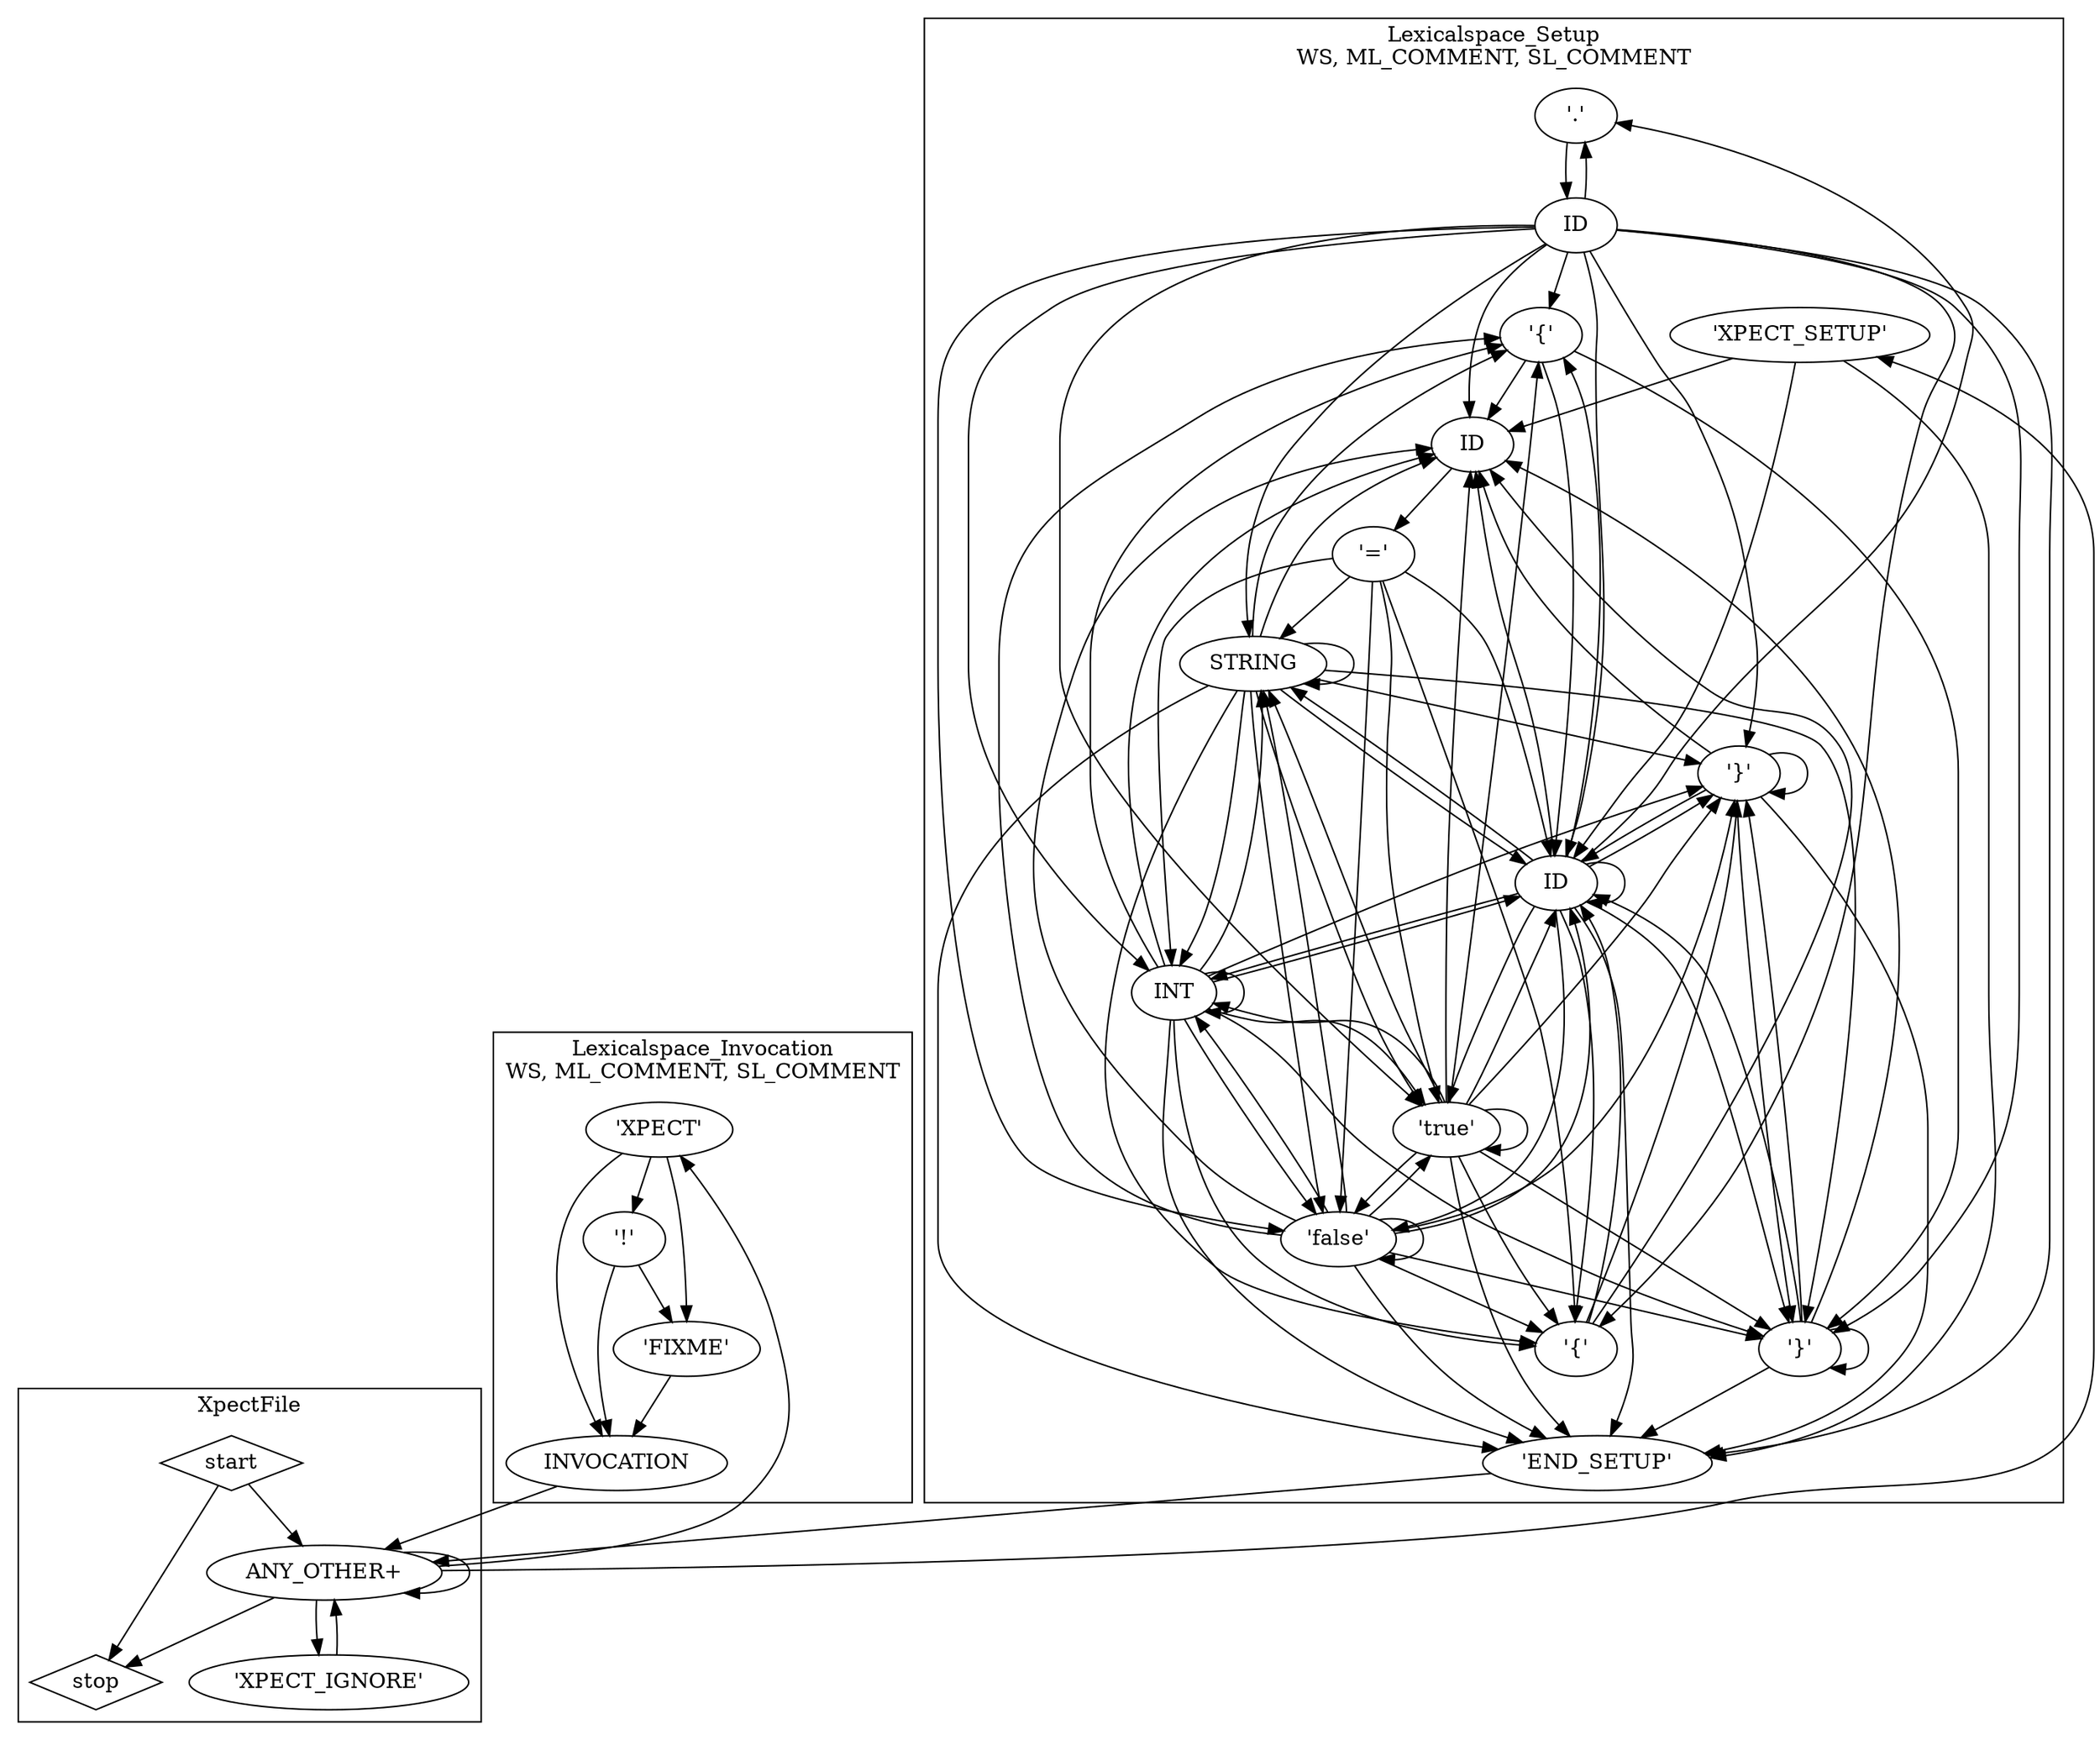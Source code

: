 ## This is a Graphviz .dot file (http://www.graphviz.org/)
## You can use the command 'dot -Tpdf this.dot > out.pdf' to render it.
digraph G {
subgraph cluster_lexicalgroup278166606 {
label="XpectFile\n";
tokennfastate2031003023 [label="ANY_OTHER+"];
tokennfastate1247570736 [shape=diamond,label=start];
tokennfastate667197268 [label="'XPECT_IGNORE'"];
tokennfastate1592225010 [shape=diamond,label=stop];
}

subgraph cluster_lexicalgroup1555928242 {
label="Lexicalspace_Invocation\nWS, ML_COMMENT, SL_COMMENT";
tokennfastate1111947524 [label="'!'"];
tokennfastate2024275149 [label=INVOCATION];
tokennfastate1214357269 [label="'XPECT'"];
tokennfastate2137351070 [label="'FIXME'"];
}

subgraph cluster_lexicalgroup825791803 {
label="Lexicalspace_Setup\nWS, ML_COMMENT, SL_COMMENT";
tokennfastate1167627805 [label="'.'"];
tokennfastate1717737290 [label="'}'"];
tokennfastate1022473723 [label="'END_SETUP'"];
tokennfastate97755704 [label=STRING];
tokennfastate167599568 [label=ID];
tokennfastate1316719030 [label="'='"];
tokennfastate80682690 [label="'{'"];
tokennfastate471110969 [label="'false'"];
tokennfastate1231119120 [label="'true'"];
tokennfastate1091437627 [label="'}'"];
tokennfastate1777328089 [label=ID];
tokennfastate1732238376 [label=ID];
tokennfastate1526838264 [label="'XPECT_SETUP'"];
tokennfastate2078826261 [label=INT];
tokennfastate384500180 [label="'{'"];
}

tokennfastate2031003023->tokennfastate667197268 [];
tokennfastate2031003023->tokennfastate1526838264 [];
tokennfastate2031003023->tokennfastate1214357269 [];
tokennfastate2031003023->tokennfastate1592225010 [];
tokennfastate2031003023->tokennfastate2031003023 [];
tokennfastate1247570736->tokennfastate1592225010 [];
tokennfastate1247570736->tokennfastate2031003023 [];
tokennfastate667197268->tokennfastate2031003023 [];
tokennfastate1111947524->tokennfastate2024275149 [];
tokennfastate1111947524->tokennfastate2137351070 [];
tokennfastate2024275149->tokennfastate2031003023 [];
tokennfastate1214357269->tokennfastate2024275149 [];
tokennfastate1214357269->tokennfastate1111947524 [];
tokennfastate1214357269->tokennfastate2137351070 [];
tokennfastate2137351070->tokennfastate2024275149 [];
tokennfastate1167627805->tokennfastate1732238376 [];
tokennfastate1717737290->tokennfastate1091437627 [];
tokennfastate1717737290->tokennfastate1777328089 [];
tokennfastate1717737290->tokennfastate167599568 [];
tokennfastate1717737290->tokennfastate1717737290 [];
tokennfastate1717737290->tokennfastate1022473723 [];
tokennfastate1022473723->tokennfastate2031003023 [];
tokennfastate97755704->tokennfastate80682690 [];
tokennfastate97755704->tokennfastate1091437627 [];
tokennfastate97755704->tokennfastate1777328089 [];
tokennfastate97755704->tokennfastate167599568 [];
tokennfastate97755704->tokennfastate1717737290 [];
tokennfastate97755704->tokennfastate1022473723 [];
tokennfastate97755704->tokennfastate384500180 [];
tokennfastate97755704->tokennfastate1231119120 [];
tokennfastate97755704->tokennfastate471110969 [];
tokennfastate97755704->tokennfastate2078826261 [];
tokennfastate97755704->tokennfastate97755704 [];
tokennfastate167599568->tokennfastate1316719030 [];
tokennfastate1316719030->tokennfastate1777328089 [];
tokennfastate1316719030->tokennfastate80682690 [];
tokennfastate1316719030->tokennfastate1231119120 [];
tokennfastate1316719030->tokennfastate471110969 [];
tokennfastate1316719030->tokennfastate2078826261 [];
tokennfastate1316719030->tokennfastate97755704 [];
tokennfastate80682690->tokennfastate1717737290 [];
tokennfastate80682690->tokennfastate167599568 [];
tokennfastate80682690->tokennfastate1777328089 [];
tokennfastate471110969->tokennfastate80682690 [];
tokennfastate471110969->tokennfastate1091437627 [];
tokennfastate471110969->tokennfastate1777328089 [];
tokennfastate471110969->tokennfastate167599568 [];
tokennfastate471110969->tokennfastate1717737290 [];
tokennfastate471110969->tokennfastate1022473723 [];
tokennfastate471110969->tokennfastate384500180 [];
tokennfastate471110969->tokennfastate1231119120 [];
tokennfastate471110969->tokennfastate471110969 [];
tokennfastate471110969->tokennfastate2078826261 [];
tokennfastate471110969->tokennfastate97755704 [];
tokennfastate1231119120->tokennfastate80682690 [];
tokennfastate1231119120->tokennfastate1091437627 [];
tokennfastate1231119120->tokennfastate1777328089 [];
tokennfastate1231119120->tokennfastate167599568 [];
tokennfastate1231119120->tokennfastate1717737290 [];
tokennfastate1231119120->tokennfastate1022473723 [];
tokennfastate1231119120->tokennfastate384500180 [];
tokennfastate1231119120->tokennfastate1231119120 [];
tokennfastate1231119120->tokennfastate471110969 [];
tokennfastate1231119120->tokennfastate2078826261 [];
tokennfastate1231119120->tokennfastate97755704 [];
tokennfastate1091437627->tokennfastate1022473723 [];
tokennfastate1091437627->tokennfastate1777328089 [];
tokennfastate1091437627->tokennfastate167599568 [];
tokennfastate1091437627->tokennfastate1091437627 [];
tokennfastate1091437627->tokennfastate1717737290 [];
tokennfastate1777328089->tokennfastate1022473723 [];
tokennfastate1777328089->tokennfastate1777328089 [];
tokennfastate1777328089->tokennfastate167599568 [];
tokennfastate1777328089->tokennfastate1167627805 [];
tokennfastate1777328089->tokennfastate1091437627 [];
tokennfastate1777328089->tokennfastate1717737290 [];
tokennfastate1777328089->tokennfastate1231119120 [];
tokennfastate1777328089->tokennfastate471110969 [];
tokennfastate1777328089->tokennfastate2078826261 [];
tokennfastate1777328089->tokennfastate97755704 [];
tokennfastate1777328089->tokennfastate80682690 [];
tokennfastate1777328089->tokennfastate384500180 [];
tokennfastate1732238376->tokennfastate384500180 [];
tokennfastate1732238376->tokennfastate1231119120 [];
tokennfastate1732238376->tokennfastate471110969 [];
tokennfastate1732238376->tokennfastate2078826261 [];
tokennfastate1732238376->tokennfastate97755704 [];
tokennfastate1732238376->tokennfastate1091437627 [];
tokennfastate1732238376->tokennfastate1777328089 [];
tokennfastate1732238376->tokennfastate167599568 [];
tokennfastate1732238376->tokennfastate1717737290 [];
tokennfastate1732238376->tokennfastate1022473723 [];
tokennfastate1732238376->tokennfastate80682690 [];
tokennfastate1732238376->tokennfastate1167627805 [];
tokennfastate1526838264->tokennfastate1022473723 [];
tokennfastate1526838264->tokennfastate1777328089 [];
tokennfastate1526838264->tokennfastate167599568 [];
tokennfastate2078826261->tokennfastate80682690 [];
tokennfastate2078826261->tokennfastate1091437627 [];
tokennfastate2078826261->tokennfastate1777328089 [];
tokennfastate2078826261->tokennfastate167599568 [];
tokennfastate2078826261->tokennfastate1717737290 [];
tokennfastate2078826261->tokennfastate1022473723 [];
tokennfastate2078826261->tokennfastate384500180 [];
tokennfastate2078826261->tokennfastate1231119120 [];
tokennfastate2078826261->tokennfastate471110969 [];
tokennfastate2078826261->tokennfastate2078826261 [];
tokennfastate2078826261->tokennfastate97755704 [];
tokennfastate384500180->tokennfastate1091437627 [];
tokennfastate384500180->tokennfastate1777328089 [];
tokennfastate384500180->tokennfastate167599568 [];
}

